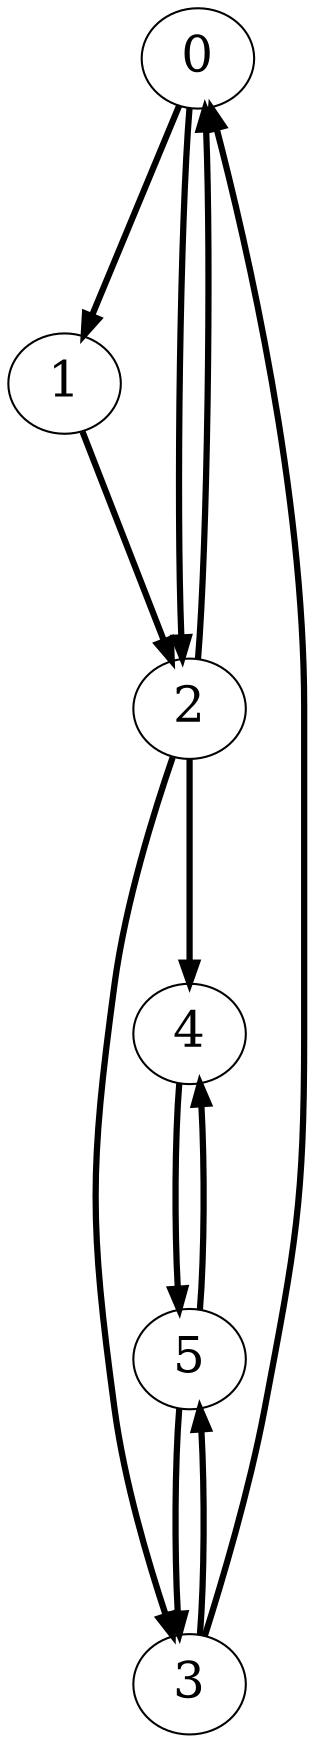 digraph G {
  graph [fontsize=24]
  edge [fontsize=24]
  node [fontsize=24]
  ranksep = 1.5
  nodesep = .25
  edge [style="setlinewidth(3)"]
    0->1
    0->2
    
    1->2
    
    2->0
    2->3
    2->4
    
    3->0
    3->5
    
    4->5
    
    5->3
    5->4
}   